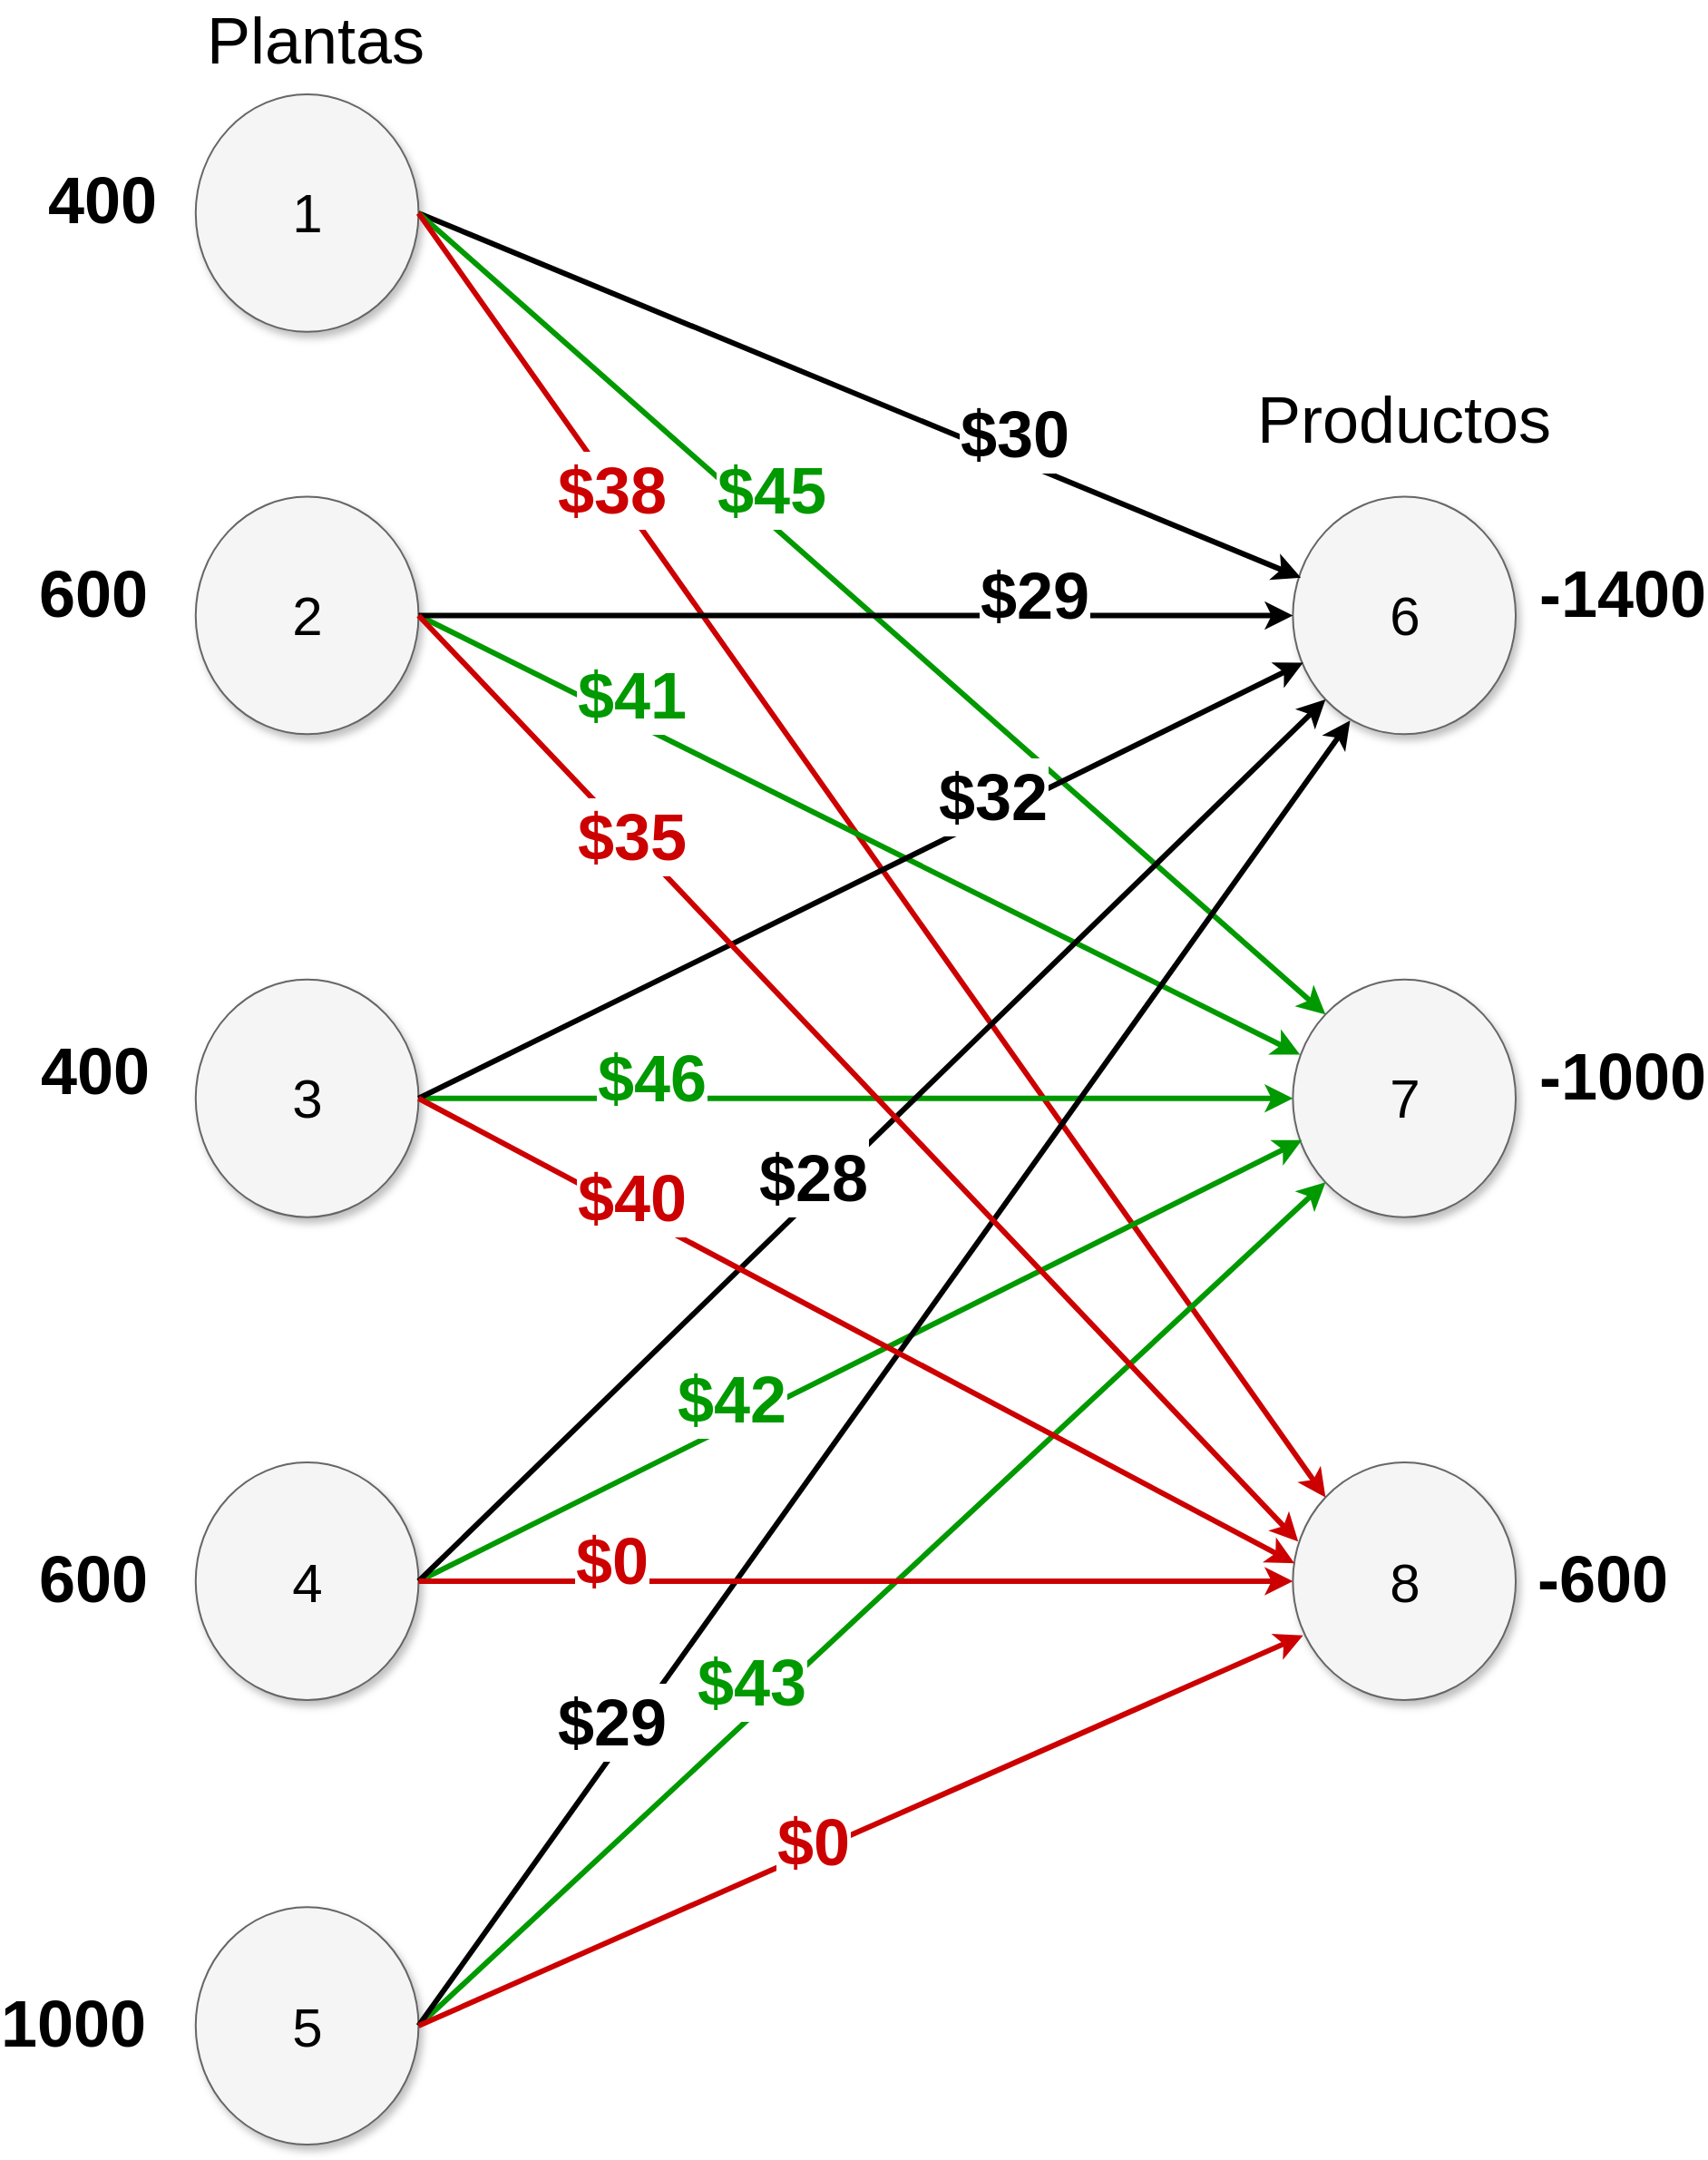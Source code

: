 <mxfile version="13.7.3" type="device"><diagram name="Page-1" id="ff44883e-f642-bcb2-894b-16b3d25a3f0b"><mxGraphModel dx="3651" dy="1849" grid="1" gridSize="10" guides="1" tooltips="1" connect="1" arrows="1" fold="1" page="1" pageScale="1.5" pageWidth="1169" pageHeight="826" background="#ffffff" math="0" shadow="0"><root><mxCell id="0" style=";html=1;"/><mxCell id="1" style=";html=1;" parent="0"/><mxCell id="t28uxYz7y6h3oDRUmNXR-16" value="" style="group" vertex="1" connectable="0" parent="1"><mxGeometry x="250" y="90" width="853.86" height="1130" as="geometry"/></mxCell><mxCell id="3zCfdPHezQo65GmeEsx6-28" value="&lt;font style=&quot;font-size: 36px&quot;&gt;&lt;b&gt;1000&lt;/b&gt;&lt;/font&gt;" style="text;html=1;resizable=0;points=[];align=center;verticalAlign=middle;labelBackgroundColor=#ffffff;fontSize=25;fillColor=#3333FF;" parent="t28uxYz7y6h3oDRUmNXR-16" vertex="1" connectable="0"><mxGeometry x="-41.03" y="999.09" as="geometry"><mxPoint x="37" y="64" as="offset"/></mxGeometry></mxCell><mxCell id="3zCfdPHezQo65GmeEsx6-30" value="&lt;font style=&quot;font-size: 36px&quot;&gt;&lt;b&gt;600&lt;/b&gt;&lt;/font&gt;" style="text;html=1;resizable=0;points=[];align=center;verticalAlign=middle;labelBackgroundColor=#ffffff;fontSize=25;fillColor=#3333FF;" parent="t28uxYz7y6h3oDRUmNXR-16" vertex="1" connectable="0"><mxGeometry x="-29.944" y="754.057" as="geometry"><mxPoint x="37" y="64" as="offset"/></mxGeometry></mxCell><mxCell id="3zCfdPHezQo65GmeEsx6-31" value="&lt;b&gt;&lt;font style=&quot;font-size: 36px&quot;&gt;-1400&lt;/font&gt;&lt;/b&gt;" style="text;html=1;resizable=0;points=[];align=center;verticalAlign=middle;labelBackgroundColor=#ffffff;fontSize=25;fillColor=#3333FF;" parent="t28uxYz7y6h3oDRUmNXR-16" vertex="1" connectable="0"><mxGeometry x="812.828" y="210.688" as="geometry"><mxPoint x="37" y="64" as="offset"/></mxGeometry></mxCell><mxCell id="3zCfdPHezQo65GmeEsx6-35" value="&lt;font style=&quot;font-size: 36px&quot;&gt;&lt;b&gt;400&lt;/b&gt;&lt;/font&gt;" style="text;html=1;resizable=0;points=[];align=center;verticalAlign=middle;labelBackgroundColor=#ffffff;fontSize=25;fillColor=#3333FF;" parent="t28uxYz7y6h3oDRUmNXR-16" vertex="1" connectable="0"><mxGeometry x="-29.94" y="454.65" as="geometry"><mxPoint x="38" y="83" as="offset"/></mxGeometry></mxCell><mxCell id="3zCfdPHezQo65GmeEsx6-36" value="&lt;font style=&quot;font-size: 36px&quot;&gt;&lt;b&gt;600&lt;/b&gt;&lt;/font&gt;" style="text;html=1;resizable=0;points=[];align=center;verticalAlign=middle;labelBackgroundColor=#ffffff;fontSize=25;fillColor=#3333FF;" parent="t28uxYz7y6h3oDRUmNXR-16" vertex="1" connectable="0"><mxGeometry x="-29.948" y="210.692" as="geometry"><mxPoint x="37" y="64" as="offset"/></mxGeometry></mxCell><mxCell id="3zCfdPHezQo65GmeEsx6-77" value="&lt;font style=&quot;font-size: 36px&quot;&gt;&lt;b&gt;-600&lt;/b&gt;&lt;/font&gt;" style="text;html=1;resizable=0;points=[];align=center;verticalAlign=middle;labelBackgroundColor=#ffffff;fontSize=25;fillColor=#3333FF;" parent="t28uxYz7y6h3oDRUmNXR-16" vertex="1" connectable="0"><mxGeometry x="801.752" y="754.054" as="geometry"><mxPoint x="37" y="64" as="offset"/></mxGeometry></mxCell><mxCell id="3zCfdPHezQo65GmeEsx6-32" value="&lt;font style=&quot;font-size: 36px&quot;&gt;&lt;b&gt;-1000&lt;/b&gt;&lt;/font&gt;" style="text;html=1;resizable=0;points=[];align=center;verticalAlign=middle;labelBackgroundColor=#ffffff;fontSize=25;fillColor=#3333FF;" parent="t28uxYz7y6h3oDRUmNXR-16" vertex="1" connectable="0"><mxGeometry x="812.83" y="476.827" as="geometry"><mxPoint x="37" y="64" as="offset"/></mxGeometry></mxCell><mxCell id="T4U1Z3T-1RjfbrQZFyO3-9" value="&lt;font style=&quot;font-size: 36px&quot;&gt;&lt;b&gt;400&lt;/b&gt;&lt;/font&gt;" style="text;html=1;resizable=0;points=[];align=center;verticalAlign=middle;labelBackgroundColor=#ffffff;fontSize=25;fillColor=#3333FF;strokeColor=#3333FF;" parent="t28uxYz7y6h3oDRUmNXR-16" vertex="1" connectable="0"><mxGeometry x="-7.761" y="65.452" as="geometry"><mxPoint x="20" y="-8" as="offset"/></mxGeometry></mxCell><mxCell id="DZ6YDFL5As7n-C2uewNq-1" value="1" style="ellipse;whiteSpace=wrap;html=1;rounded=0;shadow=1;strokeColor=#666666;strokeWidth=1;fontSize=30;align=center;fillColor=#f5f5f5;" parent="t28uxYz7y6h3oDRUmNXR-16" vertex="1"><mxGeometry x="63.887" width="122.833" height="130.905" as="geometry"/></mxCell><mxCell id="DZ6YDFL5As7n-C2uewNq-6" value="2" style="ellipse;whiteSpace=wrap;html=1;rounded=0;shadow=1;strokeColor=#666666;strokeWidth=1;fontSize=30;align=center;fillColor=#f5f5f5;" parent="t28uxYz7y6h3oDRUmNXR-16" vertex="1"><mxGeometry x="63.887" y="221.782" width="122.833" height="130.905" as="geometry"/></mxCell><mxCell id="DZ6YDFL5As7n-C2uewNq-7" value="3" style="ellipse;whiteSpace=wrap;html=1;rounded=0;shadow=1;strokeColor=#666666;strokeWidth=1;fontSize=30;align=center;fillColor=#f5f5f5;" parent="t28uxYz7y6h3oDRUmNXR-16" vertex="1"><mxGeometry x="63.887" y="487.92" width="122.833" height="130.905" as="geometry"/></mxCell><mxCell id="DZ6YDFL5As7n-C2uewNq-8" value="5" style="ellipse;whiteSpace=wrap;html=1;rounded=0;shadow=1;strokeColor=#666666;strokeWidth=1;fontSize=30;align=center;fillColor=#f5f5f5;" parent="t28uxYz7y6h3oDRUmNXR-16" vertex="1"><mxGeometry x="63.887" y="999.095" width="122.833" height="130.905" as="geometry"/></mxCell><mxCell id="DZ6YDFL5As7n-C2uewNq-9" value="7" style="ellipse;whiteSpace=wrap;html=1;rounded=0;shadow=1;strokeColor=#666666;strokeWidth=1;fontSize=30;align=center;fillColor=#f5f5f5;" parent="t28uxYz7y6h3oDRUmNXR-16" vertex="1"><mxGeometry x="668.677" y="487.92" width="122.833" height="130.905" as="geometry"/></mxCell><mxCell id="DZ6YDFL5As7n-C2uewNq-10" value="8" style="ellipse;whiteSpace=wrap;html=1;rounded=0;shadow=1;strokeColor=#666666;strokeWidth=1;fontSize=30;align=center;fillColor=#f5f5f5;" parent="t28uxYz7y6h3oDRUmNXR-16" vertex="1"><mxGeometry x="668.677" y="754.059" width="122.833" height="130.905" as="geometry"/></mxCell><mxCell id="DZ6YDFL5As7n-C2uewNq-11" value="6" style="ellipse;whiteSpace=wrap;html=1;rounded=0;shadow=1;strokeColor=#666666;strokeWidth=1;fontSize=30;align=center;fillColor=#f5f5f5;" parent="t28uxYz7y6h3oDRUmNXR-16" vertex="1"><mxGeometry x="668.677" y="221.782" width="122.833" height="130.905" as="geometry"/></mxCell><mxCell id="DZ6YDFL5As7n-C2uewNq-12" value="4" style="ellipse;whiteSpace=wrap;html=1;rounded=0;shadow=1;strokeColor=#666666;strokeWidth=1;fontSize=30;align=center;fillColor=#f5f5f5;" parent="t28uxYz7y6h3oDRUmNXR-16" vertex="1"><mxGeometry x="63.887" y="754.059" width="122.833" height="130.905" as="geometry"/></mxCell><mxCell id="DZ6YDFL5As7n-C2uewNq-13" value="" style="endArrow=classic;html=1;exitX=1;exitY=0.5;exitDx=0;exitDy=0;entryX=0.036;entryY=0.341;entryDx=0;entryDy=0;strokeWidth=3;entryPerimeter=0;" parent="t28uxYz7y6h3oDRUmNXR-16" source="DZ6YDFL5As7n-C2uewNq-1" target="DZ6YDFL5As7n-C2uewNq-11" edge="1"><mxGeometry width="50" height="50" relative="1" as="geometry"><mxPoint x="391.448" y="77.62" as="sourcePoint"/><mxPoint x="446.894" y="22.174" as="targetPoint"/></mxGeometry></mxCell><mxCell id="DZ6YDFL5As7n-C2uewNq-14" value="" style="endArrow=classic;html=1;exitX=1;exitY=0.5;exitDx=0;exitDy=0;entryX=0;entryY=0;entryDx=0;entryDy=0;strokeColor=#009900;strokeWidth=3;" parent="t28uxYz7y6h3oDRUmNXR-16" source="DZ6YDFL5As7n-C2uewNq-1" target="DZ6YDFL5As7n-C2uewNq-9" edge="1"><mxGeometry width="50" height="50" relative="1" as="geometry"><mxPoint x="197.81" y="76.542" as="sourcePoint"/><mxPoint x="697.925" y="251.861" as="targetPoint"/></mxGeometry></mxCell><mxCell id="DZ6YDFL5As7n-C2uewNq-15" value="" style="endArrow=classic;html=1;exitX=1;exitY=0.5;exitDx=0;exitDy=0;entryX=0;entryY=0;entryDx=0;entryDy=0;strokeColor=#CC0000;strokeWidth=3;" parent="t28uxYz7y6h3oDRUmNXR-16" source="DZ6YDFL5As7n-C2uewNq-1" target="DZ6YDFL5As7n-C2uewNq-10" edge="1"><mxGeometry width="50" height="50" relative="1" as="geometry"><mxPoint x="208.899" y="87.631" as="sourcePoint"/><mxPoint x="709.014" y="262.95" as="targetPoint"/></mxGeometry></mxCell><mxCell id="DZ6YDFL5As7n-C2uewNq-21" value="" style="endArrow=classic;html=1;exitX=1;exitY=0.5;exitDx=0;exitDy=0;strokeColor=#009900;strokeWidth=3;entryX=0.032;entryY=0.316;entryDx=0;entryDy=0;entryPerimeter=0;" parent="t28uxYz7y6h3oDRUmNXR-16" source="DZ6YDFL5As7n-C2uewNq-6" target="DZ6YDFL5As7n-C2uewNq-9" edge="1"><mxGeometry width="50" height="50" relative="1" as="geometry"><mxPoint x="186.721" y="332.667" as="sourcePoint"/><mxPoint x="668.676" y="553.342" as="targetPoint"/></mxGeometry></mxCell><mxCell id="DZ6YDFL5As7n-C2uewNq-22" value="" style="endArrow=classic;html=1;exitX=1;exitY=0.5;exitDx=0;exitDy=0;entryX=0;entryY=0.5;entryDx=0;entryDy=0;strokeColor=#009900;strokeWidth=3;" parent="t28uxYz7y6h3oDRUmNXR-16" source="DZ6YDFL5As7n-C2uewNq-7" target="DZ6YDFL5As7n-C2uewNq-9" edge="1"><mxGeometry width="50" height="50" relative="1" as="geometry"><mxPoint x="180.755" y="576.627" as="sourcePoint"/><mxPoint x="680.87" y="1018.085" as="targetPoint"/></mxGeometry></mxCell><mxCell id="DZ6YDFL5As7n-C2uewNq-23" value="" style="endArrow=classic;html=1;exitX=1;exitY=0.5;exitDx=0;exitDy=0;entryX=0.041;entryY=0.676;entryDx=0;entryDy=0;strokeColor=#009900;strokeWidth=3;entryPerimeter=0;" parent="t28uxYz7y6h3oDRUmNXR-16" source="DZ6YDFL5As7n-C2uewNq-12" target="DZ6YDFL5As7n-C2uewNq-9" edge="1"><mxGeometry width="50" height="50" relative="1" as="geometry"><mxPoint x="186.721" y="842.765" as="sourcePoint"/><mxPoint x="686.836" y="1284.223" as="targetPoint"/></mxGeometry></mxCell><mxCell id="DZ6YDFL5As7n-C2uewNq-24" value="" style="endArrow=classic;html=1;exitX=1;exitY=0.5;exitDx=0;exitDy=0;strokeColor=#009900;strokeWidth=3;entryX=0;entryY=1;entryDx=0;entryDy=0;" parent="t28uxYz7y6h3oDRUmNXR-16" source="DZ6YDFL5As7n-C2uewNq-8" target="DZ6YDFL5As7n-C2uewNq-9" edge="1"><mxGeometry width="50" height="50" relative="1" as="geometry"><mxPoint x="214.022" y="1020.191" as="sourcePoint"/><mxPoint x="624.32" y="986.926" as="targetPoint"/></mxGeometry></mxCell><mxCell id="DZ6YDFL5As7n-C2uewNq-25" value="" style="endArrow=classic;html=1;exitX=1;exitY=0.5;exitDx=0;exitDy=0;entryX=0;entryY=0.5;entryDx=0;entryDy=0;strokeWidth=3;" parent="t28uxYz7y6h3oDRUmNXR-16" source="DZ6YDFL5As7n-C2uewNq-6" target="DZ6YDFL5As7n-C2uewNq-11" edge="1"><mxGeometry width="50" height="50" relative="1" as="geometry"><mxPoint x="198.497" y="255.043" as="sourcePoint"/><mxPoint x="698.711" y="430.258" as="targetPoint"/></mxGeometry></mxCell><mxCell id="DZ6YDFL5As7n-C2uewNq-26" value="" style="endArrow=classic;html=1;exitX=1;exitY=0.5;exitDx=0;exitDy=0;entryX=0.046;entryY=0.699;entryDx=0;entryDy=0;strokeWidth=3;entryPerimeter=0;" parent="t28uxYz7y6h3oDRUmNXR-16" source="DZ6YDFL5As7n-C2uewNq-7" target="DZ6YDFL5As7n-C2uewNq-11" edge="1"><mxGeometry width="50" height="50" relative="1" as="geometry"><mxPoint x="186.721" y="532.271" as="sourcePoint"/><mxPoint x="668.677" y="532.271" as="targetPoint"/></mxGeometry></mxCell><mxCell id="DZ6YDFL5As7n-C2uewNq-27" value="" style="endArrow=classic;html=1;exitX=1;exitY=0.5;exitDx=0;exitDy=0;entryX=0;entryY=1;entryDx=0;entryDy=0;strokeWidth=3;" parent="t28uxYz7y6h3oDRUmNXR-16" source="DZ6YDFL5As7n-C2uewNq-12" target="DZ6YDFL5As7n-C2uewNq-11" edge="1"><mxGeometry width="50" height="50" relative="1" as="geometry"><mxPoint x="169.666" y="789.438" as="sourcePoint"/><mxPoint x="653.465" y="554.455" as="targetPoint"/></mxGeometry></mxCell><mxCell id="DZ6YDFL5As7n-C2uewNq-28" value="" style="endArrow=classic;html=1;exitX=1;exitY=0.5;exitDx=0;exitDy=0;entryX=0.257;entryY=0.942;entryDx=0;entryDy=0;strokeWidth=3;entryPerimeter=0;" parent="t28uxYz7y6h3oDRUmNXR-16" source="DZ6YDFL5As7n-C2uewNq-8" target="DZ6YDFL5As7n-C2uewNq-11" edge="1"><mxGeometry width="50" height="50" relative="1" as="geometry"><mxPoint x="180.755" y="1040.262" as="sourcePoint"/><mxPoint x="680.87" y="554.448" as="targetPoint"/></mxGeometry></mxCell><mxCell id="DZ6YDFL5As7n-C2uewNq-29" value="" style="endArrow=classic;html=1;exitX=1;exitY=0.5;exitDx=0;exitDy=0;entryX=0.024;entryY=0.333;entryDx=0;entryDy=0;strokeColor=#CC0000;strokeWidth=3;entryPerimeter=0;" parent="t28uxYz7y6h3oDRUmNXR-16" source="DZ6YDFL5As7n-C2uewNq-6" target="DZ6YDFL5As7n-C2uewNq-10" edge="1"><mxGeometry width="50" height="50" relative="1" as="geometry"><mxPoint x="198.497" y="365.934" as="sourcePoint"/><mxPoint x="698.338" y="1073.822" as="targetPoint"/></mxGeometry></mxCell><mxCell id="DZ6YDFL5As7n-C2uewNq-30" value="" style="endArrow=classic;html=1;exitX=1;exitY=0.5;exitDx=0;exitDy=0;entryX=0.007;entryY=0.424;entryDx=0;entryDy=0;strokeColor=#CC0000;strokeWidth=3;entryPerimeter=0;" parent="t28uxYz7y6h3oDRUmNXR-16" source="DZ6YDFL5As7n-C2uewNq-7" target="DZ6YDFL5As7n-C2uewNq-10" edge="1"><mxGeometry width="50" height="50" relative="1" as="geometry"><mxPoint x="236.2" y="587.716" as="sourcePoint"/><mxPoint x="721.105" y="1098.132" as="targetPoint"/></mxGeometry></mxCell><mxCell id="DZ6YDFL5As7n-C2uewNq-31" value="" style="endArrow=classic;html=1;exitX=1;exitY=0.5;exitDx=0;exitDy=0;entryX=0;entryY=0.5;entryDx=0;entryDy=0;strokeColor=#CC0000;strokeWidth=3;" parent="t28uxYz7y6h3oDRUmNXR-16" source="DZ6YDFL5As7n-C2uewNq-12" target="DZ6YDFL5As7n-C2uewNq-10" edge="1"><mxGeometry width="50" height="50" relative="1" as="geometry"><mxPoint x="258.379" y="898.211" as="sourcePoint"/><mxPoint x="740.335" y="1164.349" as="targetPoint"/></mxGeometry></mxCell><mxCell id="DZ6YDFL5As7n-C2uewNq-32" value="" style="endArrow=classic;html=1;exitX=1;exitY=0.5;exitDx=0;exitDy=0;entryX=0.046;entryY=0.728;entryDx=0;entryDy=0;strokeColor=#CC0000;strokeWidth=3;entryPerimeter=0;" parent="t28uxYz7y6h3oDRUmNXR-16" source="DZ6YDFL5As7n-C2uewNq-8" target="DZ6YDFL5As7n-C2uewNq-10" edge="1"><mxGeometry width="50" height="50" relative="1" as="geometry"><mxPoint x="269.468" y="1063.76" as="sourcePoint"/><mxPoint x="751.424" y="1063.76" as="targetPoint"/></mxGeometry></mxCell><mxCell id="t28uxYz7y6h3oDRUmNXR-1" value="&lt;font style=&quot;font-size: 36px&quot;&gt;&lt;b&gt;$41&lt;/b&gt;&lt;/font&gt;" style="text;html=1;resizable=0;points=[];align=center;verticalAlign=middle;labelBackgroundColor=#ffffff;fontSize=25;fillColor=#009900;strokeColor=#009900;fontColor=#009900;" vertex="1" connectable="0" parent="t28uxYz7y6h3oDRUmNXR-16"><mxGeometry x="280.557" y="243.961" as="geometry"><mxPoint x="23" y="87" as="offset"/></mxGeometry></mxCell><mxCell id="3zCfdPHezQo65GmeEsx6-38" value="&lt;font style=&quot;font-size: 36px&quot;&gt;&lt;b&gt;$45&lt;/b&gt;&lt;/font&gt;" style="text;html=1;resizable=0;points=[];align=center;verticalAlign=middle;labelBackgroundColor=#ffffff;fontSize=25;fillColor=#009900;strokeColor=#009900;fontColor=#009900;" parent="t28uxYz7y6h3oDRUmNXR-16" vertex="1" connectable="0"><mxGeometry x="358.181" y="130.907" as="geometry"><mxPoint x="23" y="87" as="offset"/></mxGeometry></mxCell><mxCell id="t28uxYz7y6h3oDRUmNXR-2" value="&lt;font style=&quot;font-size: 36px&quot;&gt;&lt;b&gt;$46&lt;/b&gt;&lt;/font&gt;" style="text;html=1;resizable=0;points=[];align=center;verticalAlign=middle;labelBackgroundColor=#ffffff;fontSize=25;fillColor=#009900;strokeColor=#009900;fontColor=#009900;" vertex="1" connectable="0" parent="t28uxYz7y6h3oDRUmNXR-16"><mxGeometry x="291.647" y="454.653" as="geometry"><mxPoint x="23" y="87" as="offset"/></mxGeometry></mxCell><mxCell id="t28uxYz7y6h3oDRUmNXR-3" value="&lt;font style=&quot;font-size: 36px&quot;&gt;&lt;b&gt;$42&lt;/b&gt;&lt;/font&gt;" style="text;html=1;resizable=0;points=[];align=center;verticalAlign=middle;labelBackgroundColor=#ffffff;fontSize=25;fillColor=#009900;strokeColor=#009900;fontColor=#009900;" vertex="1" connectable="0" parent="t28uxYz7y6h3oDRUmNXR-16"><mxGeometry x="336.003" y="632.079" as="geometry"><mxPoint x="23" y="87" as="offset"/></mxGeometry></mxCell><mxCell id="t28uxYz7y6h3oDRUmNXR-4" value="&lt;font style=&quot;font-size: 36px&quot;&gt;&lt;b&gt;$43&lt;/b&gt;&lt;/font&gt;" style="text;html=1;resizable=0;points=[];align=center;verticalAlign=middle;labelBackgroundColor=#ffffff;fontSize=25;fillColor=#009900;strokeColor=#009900;fontColor=#009900;" vertex="1" connectable="0" parent="t28uxYz7y6h3oDRUmNXR-16"><mxGeometry x="347.092" y="787.326" as="geometry"><mxPoint x="23" y="87" as="offset"/></mxGeometry></mxCell><mxCell id="t28uxYz7y6h3oDRUmNXR-5" value="&lt;font style=&quot;font-size: 36px&quot;&gt;&lt;b&gt;$38&lt;/b&gt;&lt;/font&gt;" style="text;html=1;resizable=0;points=[];align=center;verticalAlign=middle;labelBackgroundColor=#ffffff;fontSize=25;fillColor=#009900;strokeColor=#009900;fontColor=#CC0000;" vertex="1" connectable="0" parent="t28uxYz7y6h3oDRUmNXR-16"><mxGeometry x="269.468" y="130.907" as="geometry"><mxPoint x="23" y="87" as="offset"/></mxGeometry></mxCell><mxCell id="t28uxYz7y6h3oDRUmNXR-7" value="&lt;font style=&quot;font-size: 36px&quot;&gt;&lt;b&gt;$35&lt;/b&gt;&lt;/font&gt;" style="text;html=1;resizable=0;points=[];align=center;verticalAlign=middle;labelBackgroundColor=#ffffff;fontSize=25;fillColor=#009900;strokeColor=#009900;fontColor=#CC0000;" vertex="1" connectable="0" parent="t28uxYz7y6h3oDRUmNXR-16"><mxGeometry x="280.557" y="321.584" as="geometry"><mxPoint x="23" y="87" as="offset"/></mxGeometry></mxCell><mxCell id="t28uxYz7y6h3oDRUmNXR-8" value="&lt;font style=&quot;font-size: 36px&quot;&gt;&lt;b&gt;$40&lt;/b&gt;&lt;/font&gt;" style="text;html=1;resizable=0;points=[];align=center;verticalAlign=middle;labelBackgroundColor=#ffffff;fontSize=25;fillColor=#009900;strokeColor=#009900;fontColor=#CC0000;" vertex="1" connectable="0" parent="t28uxYz7y6h3oDRUmNXR-16"><mxGeometry x="280.557" y="521.188" as="geometry"><mxPoint x="23" y="87" as="offset"/></mxGeometry></mxCell><mxCell id="t28uxYz7y6h3oDRUmNXR-9" value="&lt;font style=&quot;font-size: 36px&quot;&gt;&lt;b&gt;$0&lt;/b&gt;&lt;/font&gt;" style="text;html=1;resizable=0;points=[];align=center;verticalAlign=middle;labelBackgroundColor=#ffffff;fontSize=25;fillColor=#009900;strokeColor=#009900;fontColor=#CC0000;" vertex="1" connectable="0" parent="t28uxYz7y6h3oDRUmNXR-16"><mxGeometry x="269.468" y="720.792" as="geometry"><mxPoint x="23" y="87" as="offset"/></mxGeometry></mxCell><mxCell id="t28uxYz7y6h3oDRUmNXR-10" value="&lt;font style=&quot;font-size: 36px&quot;&gt;&lt;b&gt;$0&lt;/b&gt;&lt;/font&gt;" style="text;html=1;resizable=0;points=[];align=center;verticalAlign=middle;labelBackgroundColor=#ffffff;fontSize=25;fillColor=#009900;strokeColor=#009900;fontColor=#CC0000;" vertex="1" connectable="0" parent="t28uxYz7y6h3oDRUmNXR-16"><mxGeometry x="380.36" y="876.039" as="geometry"><mxPoint x="23" y="87" as="offset"/></mxGeometry></mxCell><mxCell id="t28uxYz7y6h3oDRUmNXR-11" value="&lt;font style=&quot;font-size: 36px&quot;&gt;&lt;b&gt;$30&lt;/b&gt;&lt;/font&gt;" style="text;html=1;resizable=0;points=[];align=center;verticalAlign=middle;labelBackgroundColor=#ffffff;fontSize=25;fillColor=#009900;strokeColor=#009900;" vertex="1" connectable="0" parent="t28uxYz7y6h3oDRUmNXR-16"><mxGeometry x="491.251" y="99.802" as="geometry"><mxPoint x="23" y="87" as="offset"/></mxGeometry></mxCell><mxCell id="t28uxYz7y6h3oDRUmNXR-12" value="&lt;font style=&quot;font-size: 36px&quot;&gt;&lt;b&gt;$29&lt;/b&gt;&lt;/font&gt;" style="text;html=1;resizable=0;points=[];align=center;verticalAlign=middle;labelBackgroundColor=#ffffff;fontSize=25;fillColor=#009900;strokeColor=#009900;" vertex="1" connectable="0" parent="t28uxYz7y6h3oDRUmNXR-16"><mxGeometry x="502.34" y="188.515" as="geometry"><mxPoint x="23" y="87" as="offset"/></mxGeometry></mxCell><mxCell id="t28uxYz7y6h3oDRUmNXR-13" value="&lt;font style=&quot;font-size: 36px&quot;&gt;&lt;b&gt;$32&lt;/b&gt;&lt;/font&gt;" style="text;html=1;resizable=0;points=[];align=center;verticalAlign=middle;labelBackgroundColor=#ffffff;fontSize=25;fillColor=#009900;strokeColor=#009900;" vertex="1" connectable="0" parent="t28uxYz7y6h3oDRUmNXR-16"><mxGeometry x="480.162" y="299.406" as="geometry"><mxPoint x="23" y="87" as="offset"/></mxGeometry></mxCell><mxCell id="t28uxYz7y6h3oDRUmNXR-14" value="&lt;font style=&quot;font-size: 36px&quot;&gt;&lt;b&gt;$28&lt;/b&gt;&lt;/font&gt;" style="text;html=1;resizable=0;points=[];align=center;verticalAlign=middle;labelBackgroundColor=#ffffff;fontSize=25;fillColor=#009900;strokeColor=#009900;" vertex="1" connectable="0" parent="t28uxYz7y6h3oDRUmNXR-16"><mxGeometry x="380.36" y="510.099" as="geometry"><mxPoint x="23" y="87" as="offset"/></mxGeometry></mxCell><mxCell id="t28uxYz7y6h3oDRUmNXR-15" value="&lt;font style=&quot;font-size: 36px&quot;&gt;&lt;b&gt;$29&lt;/b&gt;&lt;/font&gt;" style="text;html=1;resizable=0;points=[];align=center;verticalAlign=middle;labelBackgroundColor=#ffffff;fontSize=25;fillColor=#009900;strokeColor=#009900;" vertex="1" connectable="0" parent="t28uxYz7y6h3oDRUmNXR-16"><mxGeometry x="269.468" y="809.505" as="geometry"><mxPoint x="23" y="87" as="offset"/></mxGeometry></mxCell><mxCell id="t28uxYz7y6h3oDRUmNXR-18" value="&lt;font style=&quot;font-size: 36px&quot;&gt;Productos&lt;/font&gt;" style="text;html=1;strokeColor=none;fillColor=none;align=center;verticalAlign=middle;whiteSpace=wrap;rounded=0;fontColor=#000000;" vertex="1" parent="t28uxYz7y6h3oDRUmNXR-16"><mxGeometry x="710.09" y="168.52" width="40" height="20" as="geometry"/></mxCell><mxCell id="t28uxYz7y6h3oDRUmNXR-17" value="&lt;font style=&quot;font-size: 36px&quot;&gt;Plantas&lt;/font&gt;" style="text;html=1;strokeColor=none;fillColor=none;align=center;verticalAlign=middle;whiteSpace=wrap;rounded=0;fontColor=#000000;" vertex="1" parent="1"><mxGeometry x="360" y="50" width="40" height="20" as="geometry"/></mxCell></root></mxGraphModel></diagram></mxfile>